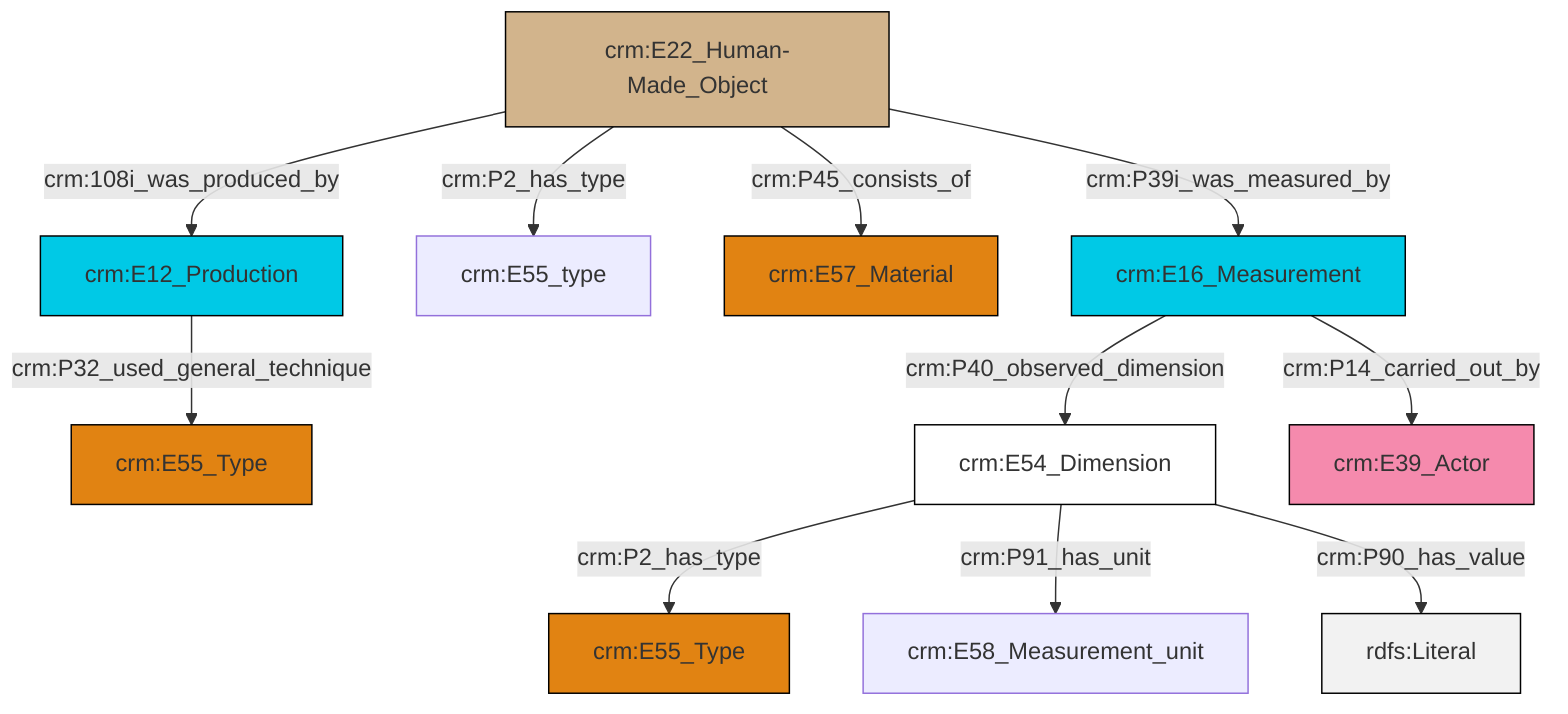 graph TD
classDef Literal fill:#f2f2f2,stroke:#000000;
classDef CRM_Entity fill:#FFFFFF,stroke:#000000;
classDef Temporal_Entity fill:#00C9E6, stroke:#000000;
classDef Type fill:#E18312, stroke:#000000;
classDef Time-Span fill:#2C9C91, stroke:#000000;
classDef Appellation fill:#FFEB7F, stroke:#000000;
classDef Place fill:#008836, stroke:#000000;
classDef Persistent_Item fill:#B266B2, stroke:#000000;
classDef Conceptual_Object fill:#FFD700, stroke:#000000;
classDef Physical_Thing fill:#D2B48C, stroke:#000000;
classDef Actor fill:#f58aad, stroke:#000000;
classDef PC_Classes fill:#4ce600, stroke:#000000;
classDef Multi fill:#cccccc,stroke:#000000;

4["crm:E22_Human-Made_Object"]:::Physical_Thing -->|crm:108i_was_produced_by| 5["crm:E12_Production"]:::Temporal_Entity
8["crm:E54_Dimension"]:::CRM_Entity -->|crm:P2_has_type| 2["crm:E55_Type"]:::Type
5["crm:E12_Production"]:::Temporal_Entity -->|crm:P32_used_general_technique| 9["crm:E55_Type"]:::Type
4["crm:E22_Human-Made_Object"]:::Physical_Thing -->|crm:P2_has_type| 0["crm:E55_type"]:::Default
4["crm:E22_Human-Made_Object"]:::Physical_Thing -->|crm:P45_consists_of| 11["crm:E57_Material"]:::Type
8["crm:E54_Dimension"]:::CRM_Entity -->|crm:P91_has_unit| 6["crm:E58_Measurement_unit"]:::Default
12["crm:E16_Measurement"]:::Temporal_Entity -->|crm:P40_observed_dimension| 8["crm:E54_Dimension"]:::CRM_Entity
12["crm:E16_Measurement"]:::Temporal_Entity -->|crm:P14_carried_out_by| 18["crm:E39_Actor"]:::Actor
8["crm:E54_Dimension"]:::CRM_Entity -->|crm:P90_has_value| 20[rdfs:Literal]:::Literal
4["crm:E22_Human-Made_Object"]:::Physical_Thing -->|crm:P39i_was_measured_by| 12["crm:E16_Measurement"]:::Temporal_Entity